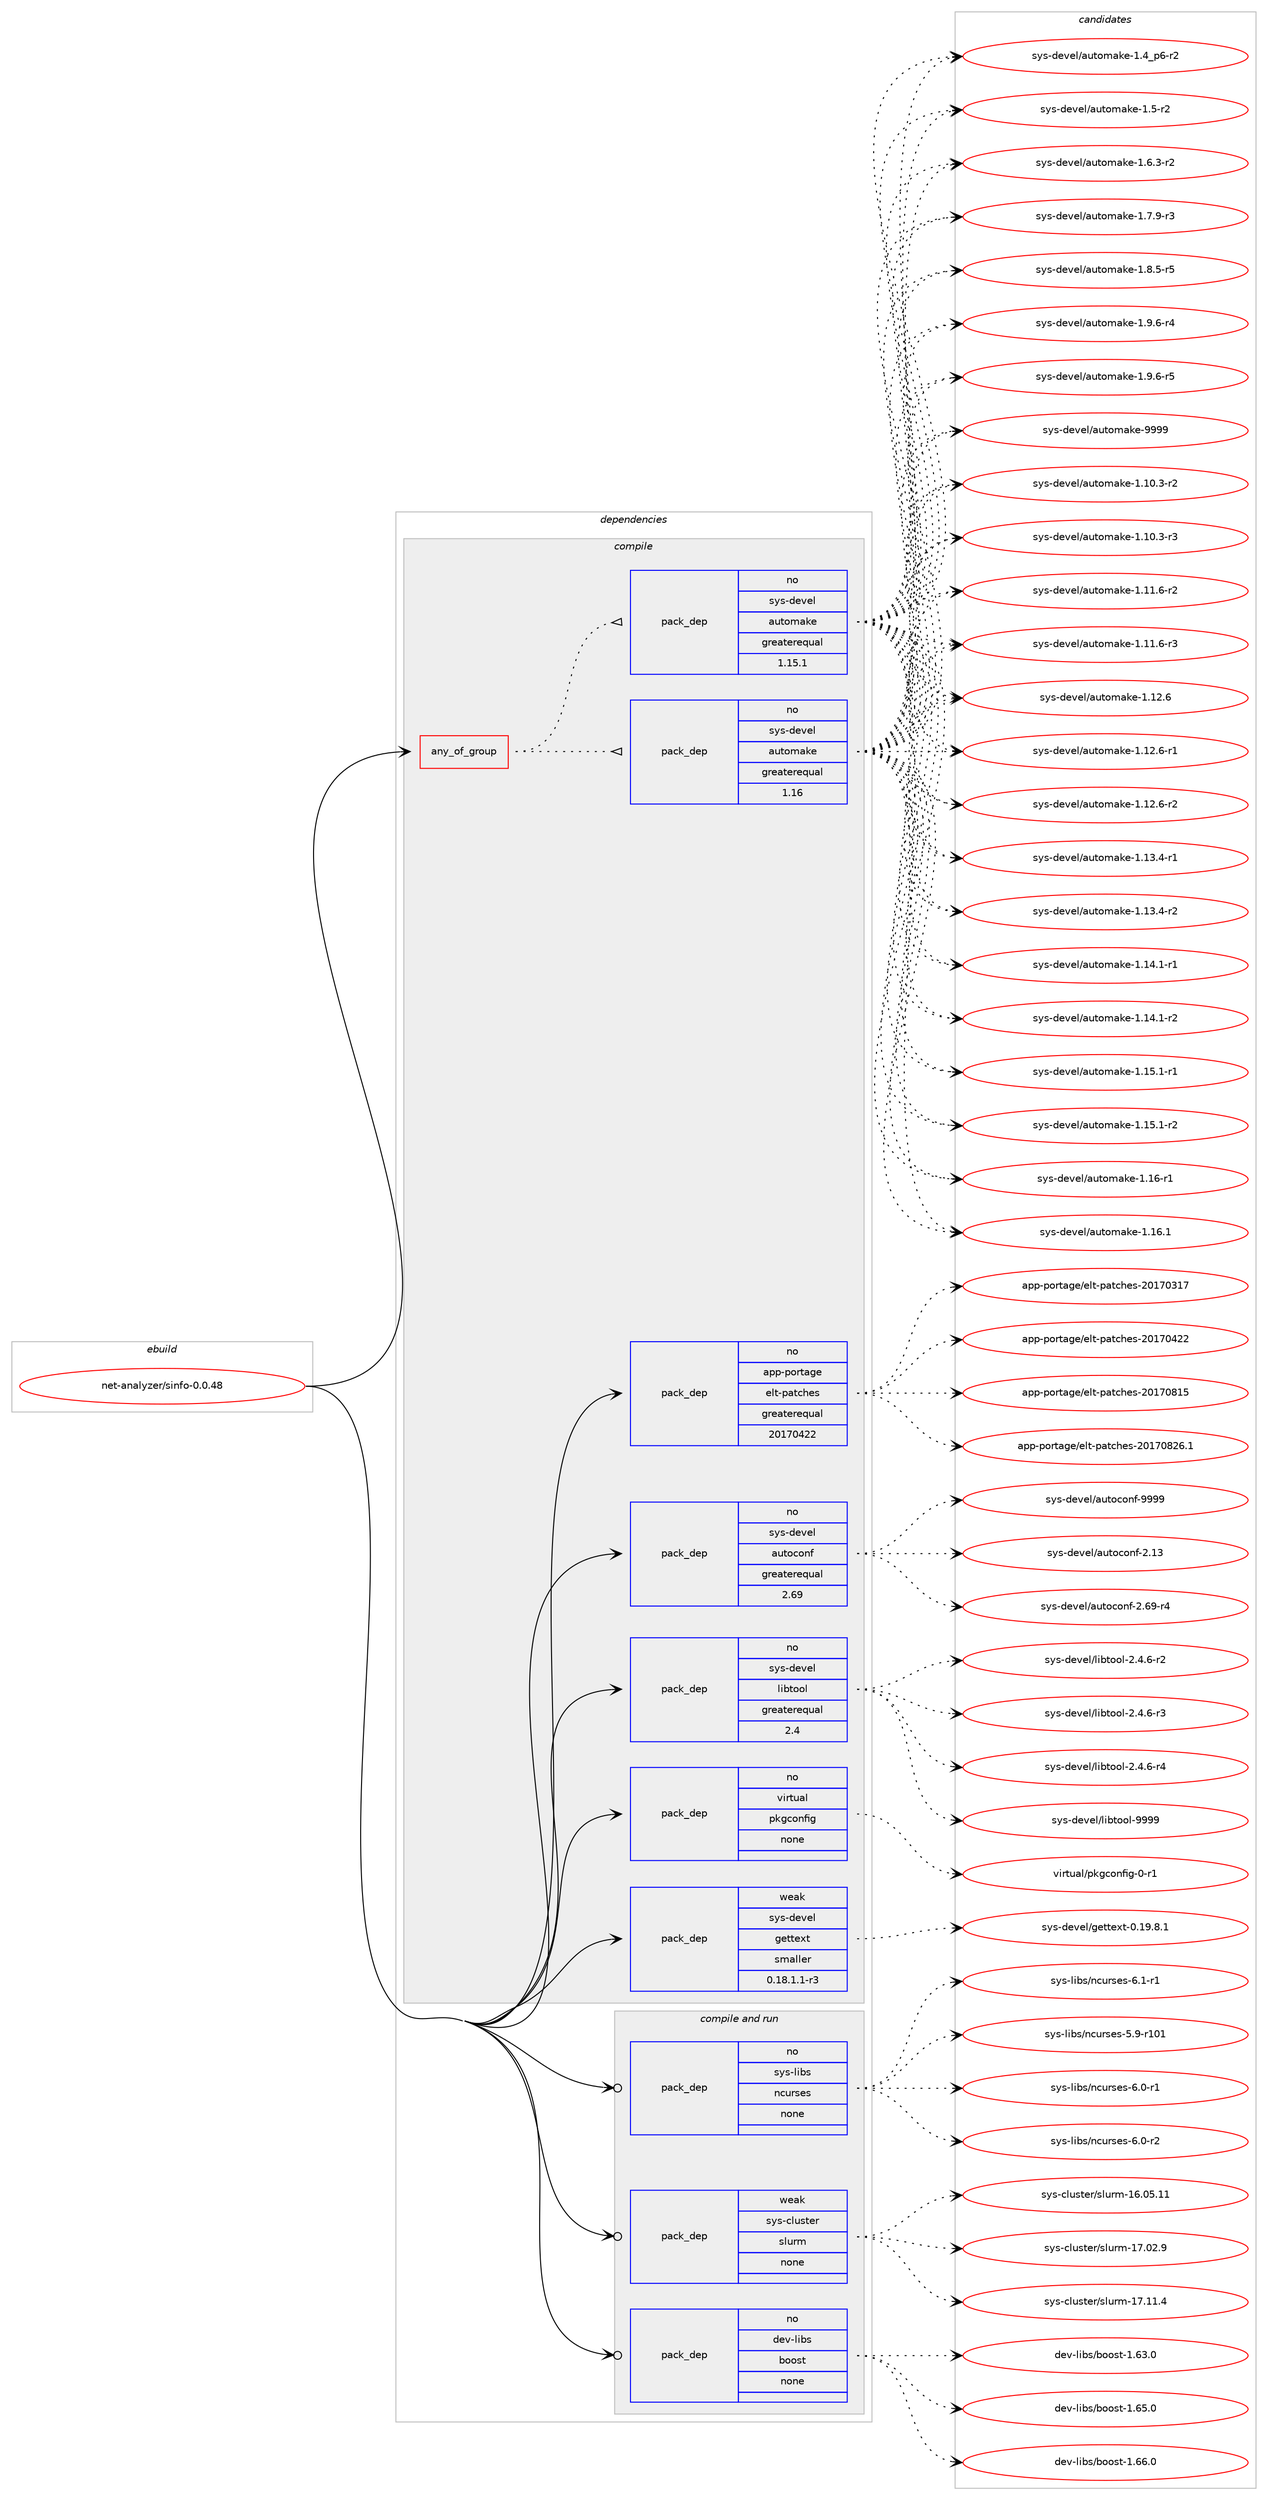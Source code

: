 digraph prolog {

# *************
# Graph options
# *************

newrank=true;
concentrate=true;
compound=true;
graph [rankdir=LR,fontname=Helvetica,fontsize=10,ranksep=1.5];#, ranksep=2.5, nodesep=0.2];
edge  [arrowhead=vee];
node  [fontname=Helvetica,fontsize=10];

# **********
# The ebuild
# **********

subgraph cluster_leftcol {
color=gray;
rank=same;
label=<<i>ebuild</i>>;
id [label="net-analyzer/sinfo-0.0.48", color=red, width=4, href="../net-analyzer/sinfo-0.0.48.svg"];
}

# ****************
# The dependencies
# ****************

subgraph cluster_midcol {
color=gray;
label=<<i>dependencies</i>>;
subgraph cluster_compile {
fillcolor="#eeeeee";
style=filled;
label=<<i>compile</i>>;
subgraph any19 {
dependency1056 [label=<<TABLE BORDER="0" CELLBORDER="1" CELLSPACING="0" CELLPADDING="4"><TR><TD CELLPADDING="10">any_of_group</TD></TR></TABLE>>, shape=none, color=red];subgraph pack676 {
dependency1057 [label=<<TABLE BORDER="0" CELLBORDER="1" CELLSPACING="0" CELLPADDING="4" WIDTH="220"><TR><TD ROWSPAN="6" CELLPADDING="30">pack_dep</TD></TR><TR><TD WIDTH="110">no</TD></TR><TR><TD>sys-devel</TD></TR><TR><TD>automake</TD></TR><TR><TD>greaterequal</TD></TR><TR><TD>1.16</TD></TR></TABLE>>, shape=none, color=blue];
}
dependency1056:e -> dependency1057:w [weight=20,style="dotted",arrowhead="oinv"];
subgraph pack677 {
dependency1058 [label=<<TABLE BORDER="0" CELLBORDER="1" CELLSPACING="0" CELLPADDING="4" WIDTH="220"><TR><TD ROWSPAN="6" CELLPADDING="30">pack_dep</TD></TR><TR><TD WIDTH="110">no</TD></TR><TR><TD>sys-devel</TD></TR><TR><TD>automake</TD></TR><TR><TD>greaterequal</TD></TR><TR><TD>1.15.1</TD></TR></TABLE>>, shape=none, color=blue];
}
dependency1056:e -> dependency1058:w [weight=20,style="dotted",arrowhead="oinv"];
}
id:e -> dependency1056:w [weight=20,style="solid",arrowhead="vee"];
subgraph pack678 {
dependency1059 [label=<<TABLE BORDER="0" CELLBORDER="1" CELLSPACING="0" CELLPADDING="4" WIDTH="220"><TR><TD ROWSPAN="6" CELLPADDING="30">pack_dep</TD></TR><TR><TD WIDTH="110">no</TD></TR><TR><TD>app-portage</TD></TR><TR><TD>elt-patches</TD></TR><TR><TD>greaterequal</TD></TR><TR><TD>20170422</TD></TR></TABLE>>, shape=none, color=blue];
}
id:e -> dependency1059:w [weight=20,style="solid",arrowhead="vee"];
subgraph pack679 {
dependency1060 [label=<<TABLE BORDER="0" CELLBORDER="1" CELLSPACING="0" CELLPADDING="4" WIDTH="220"><TR><TD ROWSPAN="6" CELLPADDING="30">pack_dep</TD></TR><TR><TD WIDTH="110">no</TD></TR><TR><TD>sys-devel</TD></TR><TR><TD>autoconf</TD></TR><TR><TD>greaterequal</TD></TR><TR><TD>2.69</TD></TR></TABLE>>, shape=none, color=blue];
}
id:e -> dependency1060:w [weight=20,style="solid",arrowhead="vee"];
subgraph pack680 {
dependency1061 [label=<<TABLE BORDER="0" CELLBORDER="1" CELLSPACING="0" CELLPADDING="4" WIDTH="220"><TR><TD ROWSPAN="6" CELLPADDING="30">pack_dep</TD></TR><TR><TD WIDTH="110">no</TD></TR><TR><TD>sys-devel</TD></TR><TR><TD>libtool</TD></TR><TR><TD>greaterequal</TD></TR><TR><TD>2.4</TD></TR></TABLE>>, shape=none, color=blue];
}
id:e -> dependency1061:w [weight=20,style="solid",arrowhead="vee"];
subgraph pack681 {
dependency1062 [label=<<TABLE BORDER="0" CELLBORDER="1" CELLSPACING="0" CELLPADDING="4" WIDTH="220"><TR><TD ROWSPAN="6" CELLPADDING="30">pack_dep</TD></TR><TR><TD WIDTH="110">no</TD></TR><TR><TD>virtual</TD></TR><TR><TD>pkgconfig</TD></TR><TR><TD>none</TD></TR><TR><TD></TD></TR></TABLE>>, shape=none, color=blue];
}
id:e -> dependency1062:w [weight=20,style="solid",arrowhead="vee"];
subgraph pack682 {
dependency1063 [label=<<TABLE BORDER="0" CELLBORDER="1" CELLSPACING="0" CELLPADDING="4" WIDTH="220"><TR><TD ROWSPAN="6" CELLPADDING="30">pack_dep</TD></TR><TR><TD WIDTH="110">weak</TD></TR><TR><TD>sys-devel</TD></TR><TR><TD>gettext</TD></TR><TR><TD>smaller</TD></TR><TR><TD>0.18.1.1-r3</TD></TR></TABLE>>, shape=none, color=blue];
}
id:e -> dependency1063:w [weight=20,style="solid",arrowhead="vee"];
}
subgraph cluster_compileandrun {
fillcolor="#eeeeee";
style=filled;
label=<<i>compile and run</i>>;
subgraph pack683 {
dependency1064 [label=<<TABLE BORDER="0" CELLBORDER="1" CELLSPACING="0" CELLPADDING="4" WIDTH="220"><TR><TD ROWSPAN="6" CELLPADDING="30">pack_dep</TD></TR><TR><TD WIDTH="110">no</TD></TR><TR><TD>dev-libs</TD></TR><TR><TD>boost</TD></TR><TR><TD>none</TD></TR><TR><TD></TD></TR></TABLE>>, shape=none, color=blue];
}
id:e -> dependency1064:w [weight=20,style="solid",arrowhead="odotvee"];
subgraph pack684 {
dependency1065 [label=<<TABLE BORDER="0" CELLBORDER="1" CELLSPACING="0" CELLPADDING="4" WIDTH="220"><TR><TD ROWSPAN="6" CELLPADDING="30">pack_dep</TD></TR><TR><TD WIDTH="110">no</TD></TR><TR><TD>sys-libs</TD></TR><TR><TD>ncurses</TD></TR><TR><TD>none</TD></TR><TR><TD></TD></TR></TABLE>>, shape=none, color=blue];
}
id:e -> dependency1065:w [weight=20,style="solid",arrowhead="odotvee"];
subgraph pack685 {
dependency1066 [label=<<TABLE BORDER="0" CELLBORDER="1" CELLSPACING="0" CELLPADDING="4" WIDTH="220"><TR><TD ROWSPAN="6" CELLPADDING="30">pack_dep</TD></TR><TR><TD WIDTH="110">weak</TD></TR><TR><TD>sys-cluster</TD></TR><TR><TD>slurm</TD></TR><TR><TD>none</TD></TR><TR><TD></TD></TR></TABLE>>, shape=none, color=blue];
}
id:e -> dependency1066:w [weight=20,style="solid",arrowhead="odotvee"];
}
subgraph cluster_run {
fillcolor="#eeeeee";
style=filled;
label=<<i>run</i>>;
}
}

# **************
# The candidates
# **************

subgraph cluster_choices {
rank=same;
color=gray;
label=<<i>candidates</i>>;

subgraph choice676 {
color=black;
nodesep=1;
choice11512111545100101118101108479711711611110997107101454946494846514511450 [label="sys-devel/automake-1.10.3-r2", color=red, width=4,href="../sys-devel/automake-1.10.3-r2.svg"];
choice11512111545100101118101108479711711611110997107101454946494846514511451 [label="sys-devel/automake-1.10.3-r3", color=red, width=4,href="../sys-devel/automake-1.10.3-r3.svg"];
choice11512111545100101118101108479711711611110997107101454946494946544511450 [label="sys-devel/automake-1.11.6-r2", color=red, width=4,href="../sys-devel/automake-1.11.6-r2.svg"];
choice11512111545100101118101108479711711611110997107101454946494946544511451 [label="sys-devel/automake-1.11.6-r3", color=red, width=4,href="../sys-devel/automake-1.11.6-r3.svg"];
choice1151211154510010111810110847971171161111099710710145494649504654 [label="sys-devel/automake-1.12.6", color=red, width=4,href="../sys-devel/automake-1.12.6.svg"];
choice11512111545100101118101108479711711611110997107101454946495046544511449 [label="sys-devel/automake-1.12.6-r1", color=red, width=4,href="../sys-devel/automake-1.12.6-r1.svg"];
choice11512111545100101118101108479711711611110997107101454946495046544511450 [label="sys-devel/automake-1.12.6-r2", color=red, width=4,href="../sys-devel/automake-1.12.6-r2.svg"];
choice11512111545100101118101108479711711611110997107101454946495146524511449 [label="sys-devel/automake-1.13.4-r1", color=red, width=4,href="../sys-devel/automake-1.13.4-r1.svg"];
choice11512111545100101118101108479711711611110997107101454946495146524511450 [label="sys-devel/automake-1.13.4-r2", color=red, width=4,href="../sys-devel/automake-1.13.4-r2.svg"];
choice11512111545100101118101108479711711611110997107101454946495246494511449 [label="sys-devel/automake-1.14.1-r1", color=red, width=4,href="../sys-devel/automake-1.14.1-r1.svg"];
choice11512111545100101118101108479711711611110997107101454946495246494511450 [label="sys-devel/automake-1.14.1-r2", color=red, width=4,href="../sys-devel/automake-1.14.1-r2.svg"];
choice11512111545100101118101108479711711611110997107101454946495346494511449 [label="sys-devel/automake-1.15.1-r1", color=red, width=4,href="../sys-devel/automake-1.15.1-r1.svg"];
choice11512111545100101118101108479711711611110997107101454946495346494511450 [label="sys-devel/automake-1.15.1-r2", color=red, width=4,href="../sys-devel/automake-1.15.1-r2.svg"];
choice1151211154510010111810110847971171161111099710710145494649544511449 [label="sys-devel/automake-1.16-r1", color=red, width=4,href="../sys-devel/automake-1.16-r1.svg"];
choice1151211154510010111810110847971171161111099710710145494649544649 [label="sys-devel/automake-1.16.1", color=red, width=4,href="../sys-devel/automake-1.16.1.svg"];
choice115121115451001011181011084797117116111109971071014549465295112544511450 [label="sys-devel/automake-1.4_p6-r2", color=red, width=4,href="../sys-devel/automake-1.4_p6-r2.svg"];
choice11512111545100101118101108479711711611110997107101454946534511450 [label="sys-devel/automake-1.5-r2", color=red, width=4,href="../sys-devel/automake-1.5-r2.svg"];
choice115121115451001011181011084797117116111109971071014549465446514511450 [label="sys-devel/automake-1.6.3-r2", color=red, width=4,href="../sys-devel/automake-1.6.3-r2.svg"];
choice115121115451001011181011084797117116111109971071014549465546574511451 [label="sys-devel/automake-1.7.9-r3", color=red, width=4,href="../sys-devel/automake-1.7.9-r3.svg"];
choice115121115451001011181011084797117116111109971071014549465646534511453 [label="sys-devel/automake-1.8.5-r5", color=red, width=4,href="../sys-devel/automake-1.8.5-r5.svg"];
choice115121115451001011181011084797117116111109971071014549465746544511452 [label="sys-devel/automake-1.9.6-r4", color=red, width=4,href="../sys-devel/automake-1.9.6-r4.svg"];
choice115121115451001011181011084797117116111109971071014549465746544511453 [label="sys-devel/automake-1.9.6-r5", color=red, width=4,href="../sys-devel/automake-1.9.6-r5.svg"];
choice115121115451001011181011084797117116111109971071014557575757 [label="sys-devel/automake-9999", color=red, width=4,href="../sys-devel/automake-9999.svg"];
dependency1057:e -> choice11512111545100101118101108479711711611110997107101454946494846514511450:w [style=dotted,weight="100"];
dependency1057:e -> choice11512111545100101118101108479711711611110997107101454946494846514511451:w [style=dotted,weight="100"];
dependency1057:e -> choice11512111545100101118101108479711711611110997107101454946494946544511450:w [style=dotted,weight="100"];
dependency1057:e -> choice11512111545100101118101108479711711611110997107101454946494946544511451:w [style=dotted,weight="100"];
dependency1057:e -> choice1151211154510010111810110847971171161111099710710145494649504654:w [style=dotted,weight="100"];
dependency1057:e -> choice11512111545100101118101108479711711611110997107101454946495046544511449:w [style=dotted,weight="100"];
dependency1057:e -> choice11512111545100101118101108479711711611110997107101454946495046544511450:w [style=dotted,weight="100"];
dependency1057:e -> choice11512111545100101118101108479711711611110997107101454946495146524511449:w [style=dotted,weight="100"];
dependency1057:e -> choice11512111545100101118101108479711711611110997107101454946495146524511450:w [style=dotted,weight="100"];
dependency1057:e -> choice11512111545100101118101108479711711611110997107101454946495246494511449:w [style=dotted,weight="100"];
dependency1057:e -> choice11512111545100101118101108479711711611110997107101454946495246494511450:w [style=dotted,weight="100"];
dependency1057:e -> choice11512111545100101118101108479711711611110997107101454946495346494511449:w [style=dotted,weight="100"];
dependency1057:e -> choice11512111545100101118101108479711711611110997107101454946495346494511450:w [style=dotted,weight="100"];
dependency1057:e -> choice1151211154510010111810110847971171161111099710710145494649544511449:w [style=dotted,weight="100"];
dependency1057:e -> choice1151211154510010111810110847971171161111099710710145494649544649:w [style=dotted,weight="100"];
dependency1057:e -> choice115121115451001011181011084797117116111109971071014549465295112544511450:w [style=dotted,weight="100"];
dependency1057:e -> choice11512111545100101118101108479711711611110997107101454946534511450:w [style=dotted,weight="100"];
dependency1057:e -> choice115121115451001011181011084797117116111109971071014549465446514511450:w [style=dotted,weight="100"];
dependency1057:e -> choice115121115451001011181011084797117116111109971071014549465546574511451:w [style=dotted,weight="100"];
dependency1057:e -> choice115121115451001011181011084797117116111109971071014549465646534511453:w [style=dotted,weight="100"];
dependency1057:e -> choice115121115451001011181011084797117116111109971071014549465746544511452:w [style=dotted,weight="100"];
dependency1057:e -> choice115121115451001011181011084797117116111109971071014549465746544511453:w [style=dotted,weight="100"];
dependency1057:e -> choice115121115451001011181011084797117116111109971071014557575757:w [style=dotted,weight="100"];
}
subgraph choice677 {
color=black;
nodesep=1;
choice11512111545100101118101108479711711611110997107101454946494846514511450 [label="sys-devel/automake-1.10.3-r2", color=red, width=4,href="../sys-devel/automake-1.10.3-r2.svg"];
choice11512111545100101118101108479711711611110997107101454946494846514511451 [label="sys-devel/automake-1.10.3-r3", color=red, width=4,href="../sys-devel/automake-1.10.3-r3.svg"];
choice11512111545100101118101108479711711611110997107101454946494946544511450 [label="sys-devel/automake-1.11.6-r2", color=red, width=4,href="../sys-devel/automake-1.11.6-r2.svg"];
choice11512111545100101118101108479711711611110997107101454946494946544511451 [label="sys-devel/automake-1.11.6-r3", color=red, width=4,href="../sys-devel/automake-1.11.6-r3.svg"];
choice1151211154510010111810110847971171161111099710710145494649504654 [label="sys-devel/automake-1.12.6", color=red, width=4,href="../sys-devel/automake-1.12.6.svg"];
choice11512111545100101118101108479711711611110997107101454946495046544511449 [label="sys-devel/automake-1.12.6-r1", color=red, width=4,href="../sys-devel/automake-1.12.6-r1.svg"];
choice11512111545100101118101108479711711611110997107101454946495046544511450 [label="sys-devel/automake-1.12.6-r2", color=red, width=4,href="../sys-devel/automake-1.12.6-r2.svg"];
choice11512111545100101118101108479711711611110997107101454946495146524511449 [label="sys-devel/automake-1.13.4-r1", color=red, width=4,href="../sys-devel/automake-1.13.4-r1.svg"];
choice11512111545100101118101108479711711611110997107101454946495146524511450 [label="sys-devel/automake-1.13.4-r2", color=red, width=4,href="../sys-devel/automake-1.13.4-r2.svg"];
choice11512111545100101118101108479711711611110997107101454946495246494511449 [label="sys-devel/automake-1.14.1-r1", color=red, width=4,href="../sys-devel/automake-1.14.1-r1.svg"];
choice11512111545100101118101108479711711611110997107101454946495246494511450 [label="sys-devel/automake-1.14.1-r2", color=red, width=4,href="../sys-devel/automake-1.14.1-r2.svg"];
choice11512111545100101118101108479711711611110997107101454946495346494511449 [label="sys-devel/automake-1.15.1-r1", color=red, width=4,href="../sys-devel/automake-1.15.1-r1.svg"];
choice11512111545100101118101108479711711611110997107101454946495346494511450 [label="sys-devel/automake-1.15.1-r2", color=red, width=4,href="../sys-devel/automake-1.15.1-r2.svg"];
choice1151211154510010111810110847971171161111099710710145494649544511449 [label="sys-devel/automake-1.16-r1", color=red, width=4,href="../sys-devel/automake-1.16-r1.svg"];
choice1151211154510010111810110847971171161111099710710145494649544649 [label="sys-devel/automake-1.16.1", color=red, width=4,href="../sys-devel/automake-1.16.1.svg"];
choice115121115451001011181011084797117116111109971071014549465295112544511450 [label="sys-devel/automake-1.4_p6-r2", color=red, width=4,href="../sys-devel/automake-1.4_p6-r2.svg"];
choice11512111545100101118101108479711711611110997107101454946534511450 [label="sys-devel/automake-1.5-r2", color=red, width=4,href="../sys-devel/automake-1.5-r2.svg"];
choice115121115451001011181011084797117116111109971071014549465446514511450 [label="sys-devel/automake-1.6.3-r2", color=red, width=4,href="../sys-devel/automake-1.6.3-r2.svg"];
choice115121115451001011181011084797117116111109971071014549465546574511451 [label="sys-devel/automake-1.7.9-r3", color=red, width=4,href="../sys-devel/automake-1.7.9-r3.svg"];
choice115121115451001011181011084797117116111109971071014549465646534511453 [label="sys-devel/automake-1.8.5-r5", color=red, width=4,href="../sys-devel/automake-1.8.5-r5.svg"];
choice115121115451001011181011084797117116111109971071014549465746544511452 [label="sys-devel/automake-1.9.6-r4", color=red, width=4,href="../sys-devel/automake-1.9.6-r4.svg"];
choice115121115451001011181011084797117116111109971071014549465746544511453 [label="sys-devel/automake-1.9.6-r5", color=red, width=4,href="../sys-devel/automake-1.9.6-r5.svg"];
choice115121115451001011181011084797117116111109971071014557575757 [label="sys-devel/automake-9999", color=red, width=4,href="../sys-devel/automake-9999.svg"];
dependency1058:e -> choice11512111545100101118101108479711711611110997107101454946494846514511450:w [style=dotted,weight="100"];
dependency1058:e -> choice11512111545100101118101108479711711611110997107101454946494846514511451:w [style=dotted,weight="100"];
dependency1058:e -> choice11512111545100101118101108479711711611110997107101454946494946544511450:w [style=dotted,weight="100"];
dependency1058:e -> choice11512111545100101118101108479711711611110997107101454946494946544511451:w [style=dotted,weight="100"];
dependency1058:e -> choice1151211154510010111810110847971171161111099710710145494649504654:w [style=dotted,weight="100"];
dependency1058:e -> choice11512111545100101118101108479711711611110997107101454946495046544511449:w [style=dotted,weight="100"];
dependency1058:e -> choice11512111545100101118101108479711711611110997107101454946495046544511450:w [style=dotted,weight="100"];
dependency1058:e -> choice11512111545100101118101108479711711611110997107101454946495146524511449:w [style=dotted,weight="100"];
dependency1058:e -> choice11512111545100101118101108479711711611110997107101454946495146524511450:w [style=dotted,weight="100"];
dependency1058:e -> choice11512111545100101118101108479711711611110997107101454946495246494511449:w [style=dotted,weight="100"];
dependency1058:e -> choice11512111545100101118101108479711711611110997107101454946495246494511450:w [style=dotted,weight="100"];
dependency1058:e -> choice11512111545100101118101108479711711611110997107101454946495346494511449:w [style=dotted,weight="100"];
dependency1058:e -> choice11512111545100101118101108479711711611110997107101454946495346494511450:w [style=dotted,weight="100"];
dependency1058:e -> choice1151211154510010111810110847971171161111099710710145494649544511449:w [style=dotted,weight="100"];
dependency1058:e -> choice1151211154510010111810110847971171161111099710710145494649544649:w [style=dotted,weight="100"];
dependency1058:e -> choice115121115451001011181011084797117116111109971071014549465295112544511450:w [style=dotted,weight="100"];
dependency1058:e -> choice11512111545100101118101108479711711611110997107101454946534511450:w [style=dotted,weight="100"];
dependency1058:e -> choice115121115451001011181011084797117116111109971071014549465446514511450:w [style=dotted,weight="100"];
dependency1058:e -> choice115121115451001011181011084797117116111109971071014549465546574511451:w [style=dotted,weight="100"];
dependency1058:e -> choice115121115451001011181011084797117116111109971071014549465646534511453:w [style=dotted,weight="100"];
dependency1058:e -> choice115121115451001011181011084797117116111109971071014549465746544511452:w [style=dotted,weight="100"];
dependency1058:e -> choice115121115451001011181011084797117116111109971071014549465746544511453:w [style=dotted,weight="100"];
dependency1058:e -> choice115121115451001011181011084797117116111109971071014557575757:w [style=dotted,weight="100"];
}
subgraph choice678 {
color=black;
nodesep=1;
choice97112112451121111141169710310147101108116451129711699104101115455048495548514955 [label="app-portage/elt-patches-20170317", color=red, width=4,href="../app-portage/elt-patches-20170317.svg"];
choice97112112451121111141169710310147101108116451129711699104101115455048495548525050 [label="app-portage/elt-patches-20170422", color=red, width=4,href="../app-portage/elt-patches-20170422.svg"];
choice97112112451121111141169710310147101108116451129711699104101115455048495548564953 [label="app-portage/elt-patches-20170815", color=red, width=4,href="../app-portage/elt-patches-20170815.svg"];
choice971121124511211111411697103101471011081164511297116991041011154550484955485650544649 [label="app-portage/elt-patches-20170826.1", color=red, width=4,href="../app-portage/elt-patches-20170826.1.svg"];
dependency1059:e -> choice97112112451121111141169710310147101108116451129711699104101115455048495548514955:w [style=dotted,weight="100"];
dependency1059:e -> choice97112112451121111141169710310147101108116451129711699104101115455048495548525050:w [style=dotted,weight="100"];
dependency1059:e -> choice97112112451121111141169710310147101108116451129711699104101115455048495548564953:w [style=dotted,weight="100"];
dependency1059:e -> choice971121124511211111411697103101471011081164511297116991041011154550484955485650544649:w [style=dotted,weight="100"];
}
subgraph choice679 {
color=black;
nodesep=1;
choice115121115451001011181011084797117116111991111101024550464951 [label="sys-devel/autoconf-2.13", color=red, width=4,href="../sys-devel/autoconf-2.13.svg"];
choice1151211154510010111810110847971171161119911111010245504654574511452 [label="sys-devel/autoconf-2.69-r4", color=red, width=4,href="../sys-devel/autoconf-2.69-r4.svg"];
choice115121115451001011181011084797117116111991111101024557575757 [label="sys-devel/autoconf-9999", color=red, width=4,href="../sys-devel/autoconf-9999.svg"];
dependency1060:e -> choice115121115451001011181011084797117116111991111101024550464951:w [style=dotted,weight="100"];
dependency1060:e -> choice1151211154510010111810110847971171161119911111010245504654574511452:w [style=dotted,weight="100"];
dependency1060:e -> choice115121115451001011181011084797117116111991111101024557575757:w [style=dotted,weight="100"];
}
subgraph choice680 {
color=black;
nodesep=1;
choice1151211154510010111810110847108105981161111111084550465246544511450 [label="sys-devel/libtool-2.4.6-r2", color=red, width=4,href="../sys-devel/libtool-2.4.6-r2.svg"];
choice1151211154510010111810110847108105981161111111084550465246544511451 [label="sys-devel/libtool-2.4.6-r3", color=red, width=4,href="../sys-devel/libtool-2.4.6-r3.svg"];
choice1151211154510010111810110847108105981161111111084550465246544511452 [label="sys-devel/libtool-2.4.6-r4", color=red, width=4,href="../sys-devel/libtool-2.4.6-r4.svg"];
choice1151211154510010111810110847108105981161111111084557575757 [label="sys-devel/libtool-9999", color=red, width=4,href="../sys-devel/libtool-9999.svg"];
dependency1061:e -> choice1151211154510010111810110847108105981161111111084550465246544511450:w [style=dotted,weight="100"];
dependency1061:e -> choice1151211154510010111810110847108105981161111111084550465246544511451:w [style=dotted,weight="100"];
dependency1061:e -> choice1151211154510010111810110847108105981161111111084550465246544511452:w [style=dotted,weight="100"];
dependency1061:e -> choice1151211154510010111810110847108105981161111111084557575757:w [style=dotted,weight="100"];
}
subgraph choice681 {
color=black;
nodesep=1;
choice11810511411611797108471121071039911111010210510345484511449 [label="virtual/pkgconfig-0-r1", color=red, width=4,href="../virtual/pkgconfig-0-r1.svg"];
dependency1062:e -> choice11810511411611797108471121071039911111010210510345484511449:w [style=dotted,weight="100"];
}
subgraph choice682 {
color=black;
nodesep=1;
choice1151211154510010111810110847103101116116101120116454846495746564649 [label="sys-devel/gettext-0.19.8.1", color=red, width=4,href="../sys-devel/gettext-0.19.8.1.svg"];
dependency1063:e -> choice1151211154510010111810110847103101116116101120116454846495746564649:w [style=dotted,weight="100"];
}
subgraph choice683 {
color=black;
nodesep=1;
choice1001011184510810598115479811111111511645494654514648 [label="dev-libs/boost-1.63.0", color=red, width=4,href="../dev-libs/boost-1.63.0.svg"];
choice1001011184510810598115479811111111511645494654534648 [label="dev-libs/boost-1.65.0", color=red, width=4,href="../dev-libs/boost-1.65.0.svg"];
choice1001011184510810598115479811111111511645494654544648 [label="dev-libs/boost-1.66.0", color=red, width=4,href="../dev-libs/boost-1.66.0.svg"];
dependency1064:e -> choice1001011184510810598115479811111111511645494654514648:w [style=dotted,weight="100"];
dependency1064:e -> choice1001011184510810598115479811111111511645494654534648:w [style=dotted,weight="100"];
dependency1064:e -> choice1001011184510810598115479811111111511645494654544648:w [style=dotted,weight="100"];
}
subgraph choice684 {
color=black;
nodesep=1;
choice115121115451081059811547110991171141151011154553465745114494849 [label="sys-libs/ncurses-5.9-r101", color=red, width=4,href="../sys-libs/ncurses-5.9-r101.svg"];
choice11512111545108105981154711099117114115101115455446484511449 [label="sys-libs/ncurses-6.0-r1", color=red, width=4,href="../sys-libs/ncurses-6.0-r1.svg"];
choice11512111545108105981154711099117114115101115455446484511450 [label="sys-libs/ncurses-6.0-r2", color=red, width=4,href="../sys-libs/ncurses-6.0-r2.svg"];
choice11512111545108105981154711099117114115101115455446494511449 [label="sys-libs/ncurses-6.1-r1", color=red, width=4,href="../sys-libs/ncurses-6.1-r1.svg"];
dependency1065:e -> choice115121115451081059811547110991171141151011154553465745114494849:w [style=dotted,weight="100"];
dependency1065:e -> choice11512111545108105981154711099117114115101115455446484511449:w [style=dotted,weight="100"];
dependency1065:e -> choice11512111545108105981154711099117114115101115455446484511450:w [style=dotted,weight="100"];
dependency1065:e -> choice11512111545108105981154711099117114115101115455446494511449:w [style=dotted,weight="100"];
}
subgraph choice685 {
color=black;
nodesep=1;
choice115121115459910811711511610111447115108117114109454954464853464949 [label="sys-cluster/slurm-16.05.11", color=red, width=4,href="../sys-cluster/slurm-16.05.11.svg"];
choice1151211154599108117115116101114471151081171141094549554648504657 [label="sys-cluster/slurm-17.02.9", color=red, width=4,href="../sys-cluster/slurm-17.02.9.svg"];
choice1151211154599108117115116101114471151081171141094549554649494652 [label="sys-cluster/slurm-17.11.4", color=red, width=4,href="../sys-cluster/slurm-17.11.4.svg"];
dependency1066:e -> choice115121115459910811711511610111447115108117114109454954464853464949:w [style=dotted,weight="100"];
dependency1066:e -> choice1151211154599108117115116101114471151081171141094549554648504657:w [style=dotted,weight="100"];
dependency1066:e -> choice1151211154599108117115116101114471151081171141094549554649494652:w [style=dotted,weight="100"];
}
}

}
